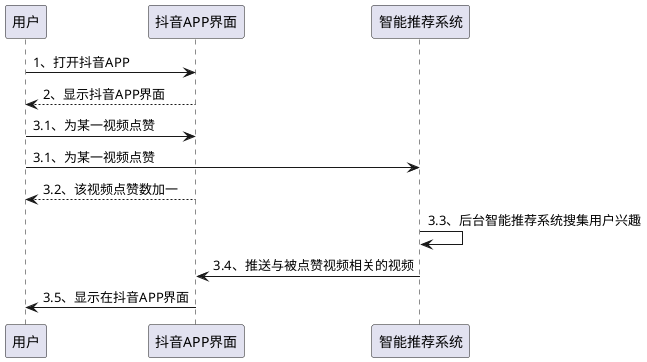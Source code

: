@startuml
用户 -> 抖音APP界面:  1、打开抖音APP
抖音APP界面 --> 用户: 2、显示抖音APP界面
用户 -> 抖音APP界面:  3.1、为某一视频点赞
用户 -> 智能推荐系统:  3.1、为某一视频点赞
抖音APP界面--> 用户: 3.2、该视频点赞数加一
智能推荐系统 -> 智能推荐系统:3.3、后台智能推荐系统搜集用户兴趣
智能推荐系统 -> 抖音APP界面:3.4、推送与被点赞视频相关的视频
抖音APP界面 -> 用户:3.5、显示在抖音APP界面

@enduml